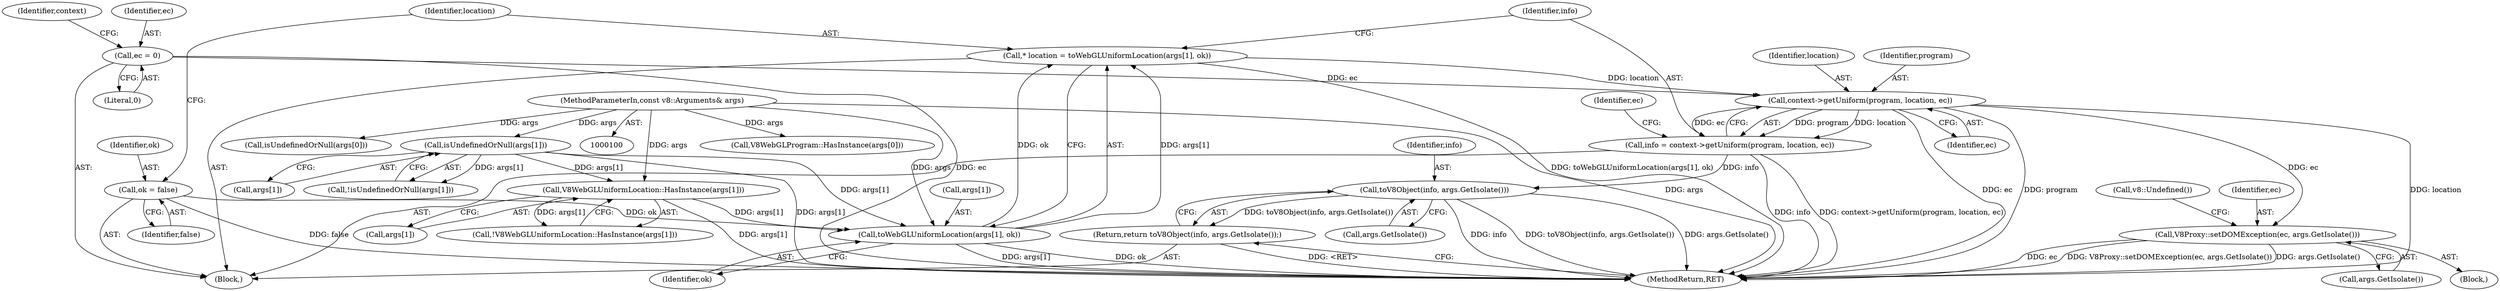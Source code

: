 digraph "0_Chrome_e9372a1bfd3588a80fcf49aa07321f0971dd6091_61@pointer" {
"1000176" [label="(Call,context->getUniform(program, location, ec))"];
"1000166" [label="(Call,* location = toWebGLUniformLocation(args[1], ok))"];
"1000168" [label="(Call,toWebGLUniformLocation(args[1], ok))"];
"1000148" [label="(Call,isUndefinedOrNull(args[1]))"];
"1000101" [label="(MethodParameterIn,const v8::Arguments& args)"];
"1000153" [label="(Call,V8WebGLUniformLocation::HasInstance(args[1]))"];
"1000162" [label="(Call,ok = false)"];
"1000112" [label="(Call,ec = 0)"];
"1000174" [label="(Call,info = context->getUniform(program, location, ec))"];
"1000189" [label="(Call,toV8Object(info, args.GetIsolate()))"];
"1000188" [label="(Return,return toV8Object(info, args.GetIsolate());)"];
"1000183" [label="(Call,V8Proxy::setDOMException(ec, args.GetIsolate()))"];
"1000175" [label="(Identifier,info)"];
"1000154" [label="(Call,args[1])"];
"1000101" [label="(MethodParameterIn,const v8::Arguments& args)"];
"1000162" [label="(Call,ok = false)"];
"1000117" [label="(Identifier,context)"];
"1000183" [label="(Call,V8Proxy::setDOMException(ec, args.GetIsolate()))"];
"1000153" [label="(Call,V8WebGLUniformLocation::HasInstance(args[1]))"];
"1000168" [label="(Call,toWebGLUniformLocation(args[1], ok))"];
"1000163" [label="(Identifier,ok)"];
"1000176" [label="(Call,context->getUniform(program, location, ec))"];
"1000177" [label="(Identifier,program)"];
"1000113" [label="(Identifier,ec)"];
"1000192" [label="(MethodReturn,RET)"];
"1000164" [label="(Identifier,false)"];
"1000147" [label="(Call,!isUndefinedOrNull(args[1]))"];
"1000174" [label="(Call,info = context->getUniform(program, location, ec))"];
"1000169" [label="(Call,args[1])"];
"1000112" [label="(Call,ec = 0)"];
"1000185" [label="(Call,args.GetIsolate())"];
"1000149" [label="(Call,args[1])"];
"1000184" [label="(Identifier,ec)"];
"1000189" [label="(Call,toV8Object(info, args.GetIsolate()))"];
"1000152" [label="(Call,!V8WebGLUniformLocation::HasInstance(args[1]))"];
"1000187" [label="(Call,v8::Undefined())"];
"1000102" [label="(Block,)"];
"1000178" [label="(Identifier,location)"];
"1000132" [label="(Call,V8WebGLProgram::HasInstance(args[0]))"];
"1000167" [label="(Identifier,location)"];
"1000127" [label="(Call,isUndefinedOrNull(args[0]))"];
"1000148" [label="(Call,isUndefinedOrNull(args[1]))"];
"1000114" [label="(Literal,0)"];
"1000191" [label="(Call,args.GetIsolate())"];
"1000188" [label="(Return,return toV8Object(info, args.GetIsolate());)"];
"1000166" [label="(Call,* location = toWebGLUniformLocation(args[1], ok))"];
"1000181" [label="(Identifier,ec)"];
"1000182" [label="(Block,)"];
"1000179" [label="(Identifier,ec)"];
"1000190" [label="(Identifier,info)"];
"1000172" [label="(Identifier,ok)"];
"1000176" -> "1000174"  [label="AST: "];
"1000176" -> "1000179"  [label="CFG: "];
"1000177" -> "1000176"  [label="AST: "];
"1000178" -> "1000176"  [label="AST: "];
"1000179" -> "1000176"  [label="AST: "];
"1000174" -> "1000176"  [label="CFG: "];
"1000176" -> "1000192"  [label="DDG: ec"];
"1000176" -> "1000192"  [label="DDG: program"];
"1000176" -> "1000192"  [label="DDG: location"];
"1000176" -> "1000174"  [label="DDG: program"];
"1000176" -> "1000174"  [label="DDG: location"];
"1000176" -> "1000174"  [label="DDG: ec"];
"1000166" -> "1000176"  [label="DDG: location"];
"1000112" -> "1000176"  [label="DDG: ec"];
"1000176" -> "1000183"  [label="DDG: ec"];
"1000166" -> "1000102"  [label="AST: "];
"1000166" -> "1000168"  [label="CFG: "];
"1000167" -> "1000166"  [label="AST: "];
"1000168" -> "1000166"  [label="AST: "];
"1000175" -> "1000166"  [label="CFG: "];
"1000166" -> "1000192"  [label="DDG: toWebGLUniformLocation(args[1], ok)"];
"1000168" -> "1000166"  [label="DDG: args[1]"];
"1000168" -> "1000166"  [label="DDG: ok"];
"1000168" -> "1000172"  [label="CFG: "];
"1000169" -> "1000168"  [label="AST: "];
"1000172" -> "1000168"  [label="AST: "];
"1000168" -> "1000192"  [label="DDG: ok"];
"1000168" -> "1000192"  [label="DDG: args[1]"];
"1000148" -> "1000168"  [label="DDG: args[1]"];
"1000153" -> "1000168"  [label="DDG: args[1]"];
"1000101" -> "1000168"  [label="DDG: args"];
"1000162" -> "1000168"  [label="DDG: ok"];
"1000148" -> "1000147"  [label="AST: "];
"1000148" -> "1000149"  [label="CFG: "];
"1000149" -> "1000148"  [label="AST: "];
"1000147" -> "1000148"  [label="CFG: "];
"1000148" -> "1000192"  [label="DDG: args[1]"];
"1000148" -> "1000147"  [label="DDG: args[1]"];
"1000101" -> "1000148"  [label="DDG: args"];
"1000148" -> "1000153"  [label="DDG: args[1]"];
"1000101" -> "1000100"  [label="AST: "];
"1000101" -> "1000192"  [label="DDG: args"];
"1000101" -> "1000127"  [label="DDG: args"];
"1000101" -> "1000132"  [label="DDG: args"];
"1000101" -> "1000153"  [label="DDG: args"];
"1000153" -> "1000152"  [label="AST: "];
"1000153" -> "1000154"  [label="CFG: "];
"1000154" -> "1000153"  [label="AST: "];
"1000152" -> "1000153"  [label="CFG: "];
"1000153" -> "1000192"  [label="DDG: args[1]"];
"1000153" -> "1000152"  [label="DDG: args[1]"];
"1000162" -> "1000102"  [label="AST: "];
"1000162" -> "1000164"  [label="CFG: "];
"1000163" -> "1000162"  [label="AST: "];
"1000164" -> "1000162"  [label="AST: "];
"1000167" -> "1000162"  [label="CFG: "];
"1000162" -> "1000192"  [label="DDG: false"];
"1000112" -> "1000102"  [label="AST: "];
"1000112" -> "1000114"  [label="CFG: "];
"1000113" -> "1000112"  [label="AST: "];
"1000114" -> "1000112"  [label="AST: "];
"1000117" -> "1000112"  [label="CFG: "];
"1000112" -> "1000192"  [label="DDG: ec"];
"1000174" -> "1000102"  [label="AST: "];
"1000175" -> "1000174"  [label="AST: "];
"1000181" -> "1000174"  [label="CFG: "];
"1000174" -> "1000192"  [label="DDG: context->getUniform(program, location, ec)"];
"1000174" -> "1000192"  [label="DDG: info"];
"1000174" -> "1000189"  [label="DDG: info"];
"1000189" -> "1000188"  [label="AST: "];
"1000189" -> "1000191"  [label="CFG: "];
"1000190" -> "1000189"  [label="AST: "];
"1000191" -> "1000189"  [label="AST: "];
"1000188" -> "1000189"  [label="CFG: "];
"1000189" -> "1000192"  [label="DDG: info"];
"1000189" -> "1000192"  [label="DDG: toV8Object(info, args.GetIsolate())"];
"1000189" -> "1000192"  [label="DDG: args.GetIsolate()"];
"1000189" -> "1000188"  [label="DDG: toV8Object(info, args.GetIsolate())"];
"1000188" -> "1000102"  [label="AST: "];
"1000192" -> "1000188"  [label="CFG: "];
"1000188" -> "1000192"  [label="DDG: <RET>"];
"1000183" -> "1000182"  [label="AST: "];
"1000183" -> "1000185"  [label="CFG: "];
"1000184" -> "1000183"  [label="AST: "];
"1000185" -> "1000183"  [label="AST: "];
"1000187" -> "1000183"  [label="CFG: "];
"1000183" -> "1000192"  [label="DDG: args.GetIsolate()"];
"1000183" -> "1000192"  [label="DDG: ec"];
"1000183" -> "1000192"  [label="DDG: V8Proxy::setDOMException(ec, args.GetIsolate())"];
}
